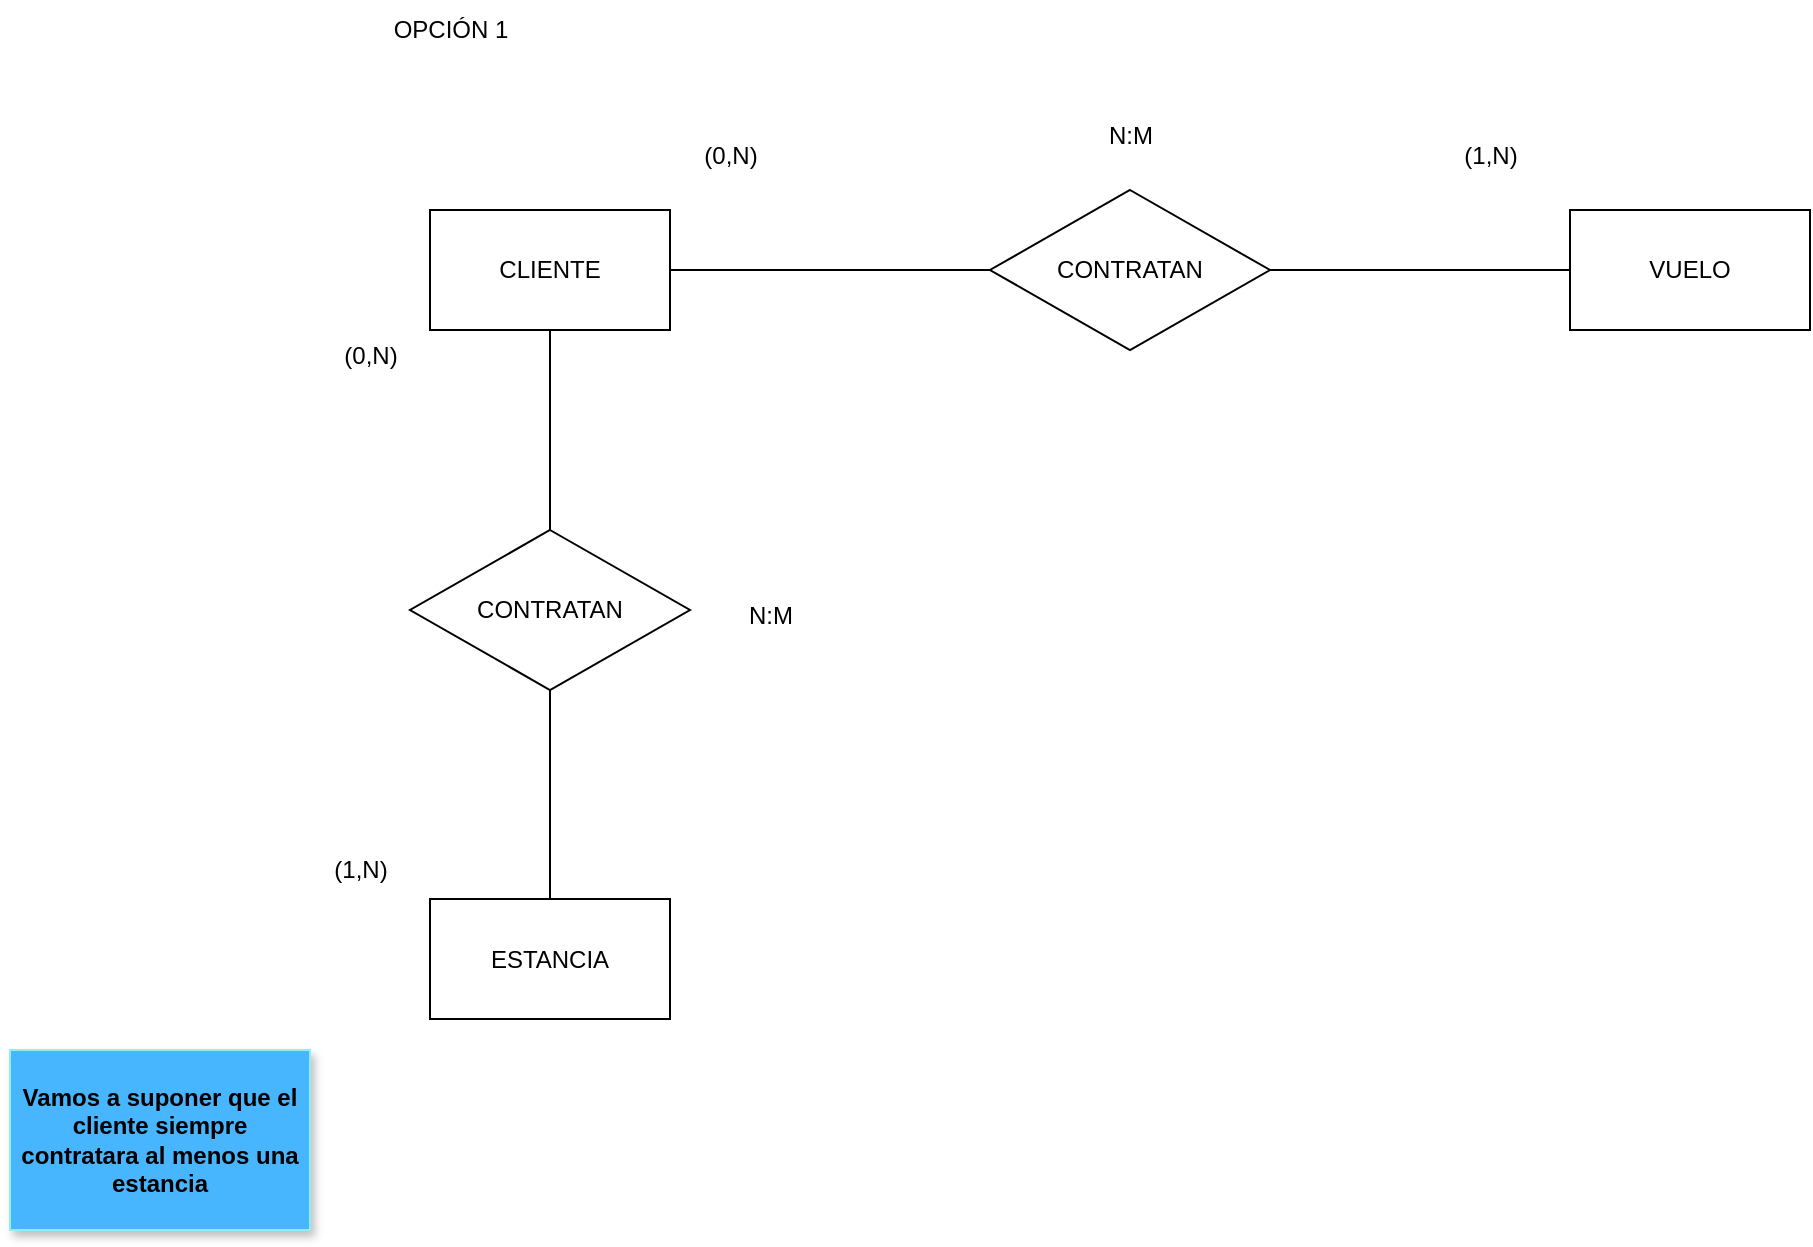 <mxfile version="22.0.2" type="device">
  <diagram name="Página-1" id="TaSjD7fqtMb0dan9yzfH">
    <mxGraphModel dx="2103" dy="614" grid="1" gridSize="10" guides="1" tooltips="1" connect="1" arrows="1" fold="1" page="1" pageScale="1" pageWidth="827" pageHeight="1169" math="0" shadow="0">
      <root>
        <mxCell id="0" />
        <mxCell id="1" parent="0" />
        <mxCell id="Ptm5DoW786L0sx00sKpS-1" value="OPCIÓN 1" style="text;html=1;align=center;verticalAlign=middle;resizable=0;points=[];autosize=1;strokeColor=none;fillColor=none;" vertex="1" parent="1">
          <mxGeometry x="90" y="105" width="80" height="30" as="geometry" />
        </mxCell>
        <mxCell id="Ptm5DoW786L0sx00sKpS-2" value="CLIENTE" style="whiteSpace=wrap;html=1;" vertex="1" parent="1">
          <mxGeometry x="120" y="210" width="120" height="60" as="geometry" />
        </mxCell>
        <mxCell id="Ptm5DoW786L0sx00sKpS-3" value="CONTRATAN" style="rhombus;whiteSpace=wrap;html=1;" vertex="1" parent="1">
          <mxGeometry x="400" y="200" width="140" height="80" as="geometry" />
        </mxCell>
        <mxCell id="Ptm5DoW786L0sx00sKpS-4" value="VUELO" style="whiteSpace=wrap;html=1;" vertex="1" parent="1">
          <mxGeometry x="690" y="210" width="120" height="60" as="geometry" />
        </mxCell>
        <mxCell id="Ptm5DoW786L0sx00sKpS-5" value="(0,N)" style="text;html=1;align=center;verticalAlign=middle;resizable=0;points=[];autosize=1;strokeColor=none;fillColor=none;" vertex="1" parent="1">
          <mxGeometry x="245" y="168" width="50" height="30" as="geometry" />
        </mxCell>
        <mxCell id="Ptm5DoW786L0sx00sKpS-6" value="(1,N)" style="text;html=1;align=center;verticalAlign=middle;resizable=0;points=[];autosize=1;strokeColor=none;fillColor=none;" vertex="1" parent="1">
          <mxGeometry x="625" y="168" width="50" height="30" as="geometry" />
        </mxCell>
        <mxCell id="Ptm5DoW786L0sx00sKpS-7" value="N:M" style="text;html=1;align=center;verticalAlign=middle;resizable=0;points=[];autosize=1;strokeColor=none;fillColor=none;" vertex="1" parent="1">
          <mxGeometry x="445" y="158" width="50" height="30" as="geometry" />
        </mxCell>
        <mxCell id="Ptm5DoW786L0sx00sKpS-8" value="CONTRATAN" style="rhombus;whiteSpace=wrap;html=1;" vertex="1" parent="1">
          <mxGeometry x="110" y="370" width="140" height="80" as="geometry" />
        </mxCell>
        <mxCell id="Ptm5DoW786L0sx00sKpS-10" value="ESTANCIA" style="whiteSpace=wrap;html=1;" vertex="1" parent="1">
          <mxGeometry x="120" y="554.5" width="120" height="60" as="geometry" />
        </mxCell>
        <mxCell id="Ptm5DoW786L0sx00sKpS-11" value="" style="endArrow=none;html=1;rounded=0;entryX=0;entryY=0.5;entryDx=0;entryDy=0;exitX=1;exitY=0.5;exitDx=0;exitDy=0;" edge="1" parent="1" source="Ptm5DoW786L0sx00sKpS-2" target="Ptm5DoW786L0sx00sKpS-3">
          <mxGeometry width="50" height="50" relative="1" as="geometry">
            <mxPoint x="240" y="248" as="sourcePoint" />
            <mxPoint x="290" y="198" as="targetPoint" />
          </mxGeometry>
        </mxCell>
        <mxCell id="Ptm5DoW786L0sx00sKpS-12" value="" style="endArrow=none;html=1;rounded=0;entryX=0;entryY=0.5;entryDx=0;entryDy=0;" edge="1" parent="1" target="Ptm5DoW786L0sx00sKpS-4">
          <mxGeometry width="50" height="50" relative="1" as="geometry">
            <mxPoint x="540" y="240" as="sourcePoint" />
            <mxPoint x="590" y="188" as="targetPoint" />
          </mxGeometry>
        </mxCell>
        <mxCell id="Ptm5DoW786L0sx00sKpS-13" value="" style="endArrow=none;html=1;rounded=0;exitX=0.5;exitY=0;exitDx=0;exitDy=0;" edge="1" parent="1" source="Ptm5DoW786L0sx00sKpS-8">
          <mxGeometry width="50" height="50" relative="1" as="geometry">
            <mxPoint x="130" y="320" as="sourcePoint" />
            <mxPoint x="180" y="270" as="targetPoint" />
          </mxGeometry>
        </mxCell>
        <mxCell id="Ptm5DoW786L0sx00sKpS-14" value="" style="endArrow=none;html=1;rounded=0;exitX=0.5;exitY=0;exitDx=0;exitDy=0;" edge="1" parent="1" source="Ptm5DoW786L0sx00sKpS-10">
          <mxGeometry width="50" height="50" relative="1" as="geometry">
            <mxPoint x="180" y="550" as="sourcePoint" />
            <mxPoint x="180" y="450" as="targetPoint" />
          </mxGeometry>
        </mxCell>
        <mxCell id="Ptm5DoW786L0sx00sKpS-15" value="(1,N)" style="text;html=1;align=center;verticalAlign=middle;resizable=0;points=[];autosize=1;strokeColor=none;fillColor=none;" vertex="1" parent="1">
          <mxGeometry x="60" y="524.5" width="50" height="30" as="geometry" />
        </mxCell>
        <mxCell id="Ptm5DoW786L0sx00sKpS-16" value="(0,N)" style="text;html=1;align=center;verticalAlign=middle;resizable=0;points=[];autosize=1;strokeColor=none;fillColor=none;" vertex="1" parent="1">
          <mxGeometry x="65" y="268" width="50" height="30" as="geometry" />
        </mxCell>
        <mxCell id="Ptm5DoW786L0sx00sKpS-17" value="N:M" style="text;html=1;align=center;verticalAlign=middle;resizable=0;points=[];autosize=1;strokeColor=none;fillColor=none;" vertex="1" parent="1">
          <mxGeometry x="265" y="398" width="50" height="30" as="geometry" />
        </mxCell>
        <mxCell id="Ptm5DoW786L0sx00sKpS-23" value="&lt;b&gt;Vamos a suponer que el cliente siempre contratara al menos una estancia&lt;/b&gt;" style="rounded=0;whiteSpace=wrap;html=1;shadow=1;fillColor=#47B6FF;strokeColor=#92EDF0;" vertex="1" parent="1">
          <mxGeometry x="-90" y="630" width="150" height="90" as="geometry" />
        </mxCell>
      </root>
    </mxGraphModel>
  </diagram>
</mxfile>
